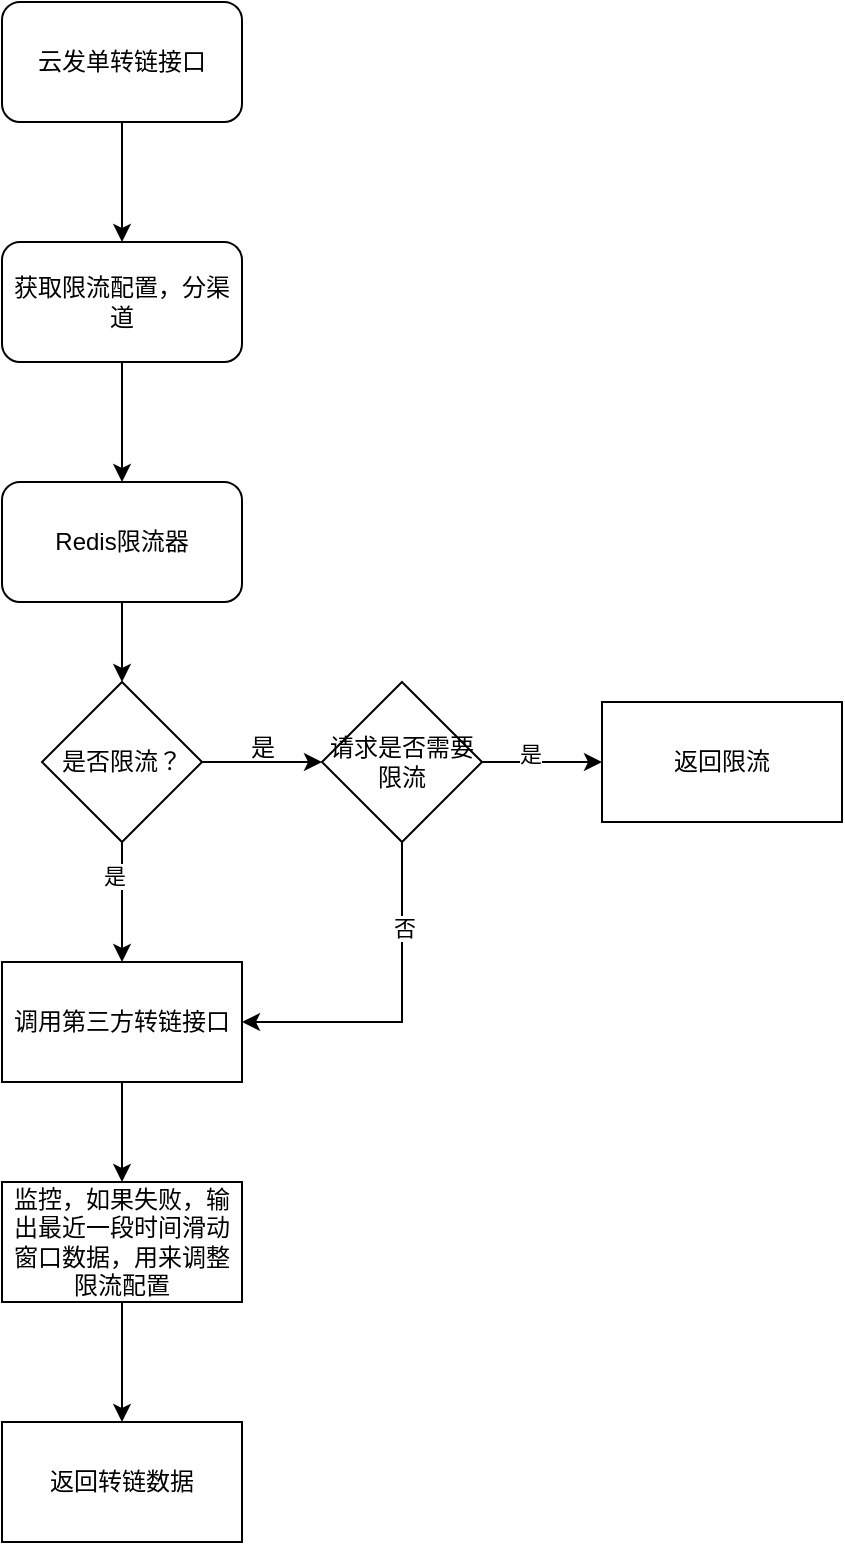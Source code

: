 <mxfile version="27.0.3">
  <diagram name="第 1 页" id="9EJP2KuG1XHF9_5zYFYH">
    <mxGraphModel dx="1344" dy="828" grid="1" gridSize="10" guides="1" tooltips="1" connect="1" arrows="1" fold="1" page="1" pageScale="1" pageWidth="827" pageHeight="1169" math="0" shadow="0">
      <root>
        <mxCell id="0" />
        <mxCell id="1" parent="0" />
        <mxCell id="q6jHyc1xz01H0Q7mAJ3v-3" style="edgeStyle=orthogonalEdgeStyle;rounded=0;orthogonalLoop=1;jettySize=auto;html=1;exitX=0.5;exitY=1;exitDx=0;exitDy=0;entryX=0.5;entryY=0;entryDx=0;entryDy=0;" edge="1" parent="1" source="q6jHyc1xz01H0Q7mAJ3v-1" target="q6jHyc1xz01H0Q7mAJ3v-2">
          <mxGeometry relative="1" as="geometry" />
        </mxCell>
        <mxCell id="q6jHyc1xz01H0Q7mAJ3v-1" value="云发单转链接口" style="rounded=1;whiteSpace=wrap;html=1;" vertex="1" parent="1">
          <mxGeometry x="340" y="140" width="120" height="60" as="geometry" />
        </mxCell>
        <mxCell id="q6jHyc1xz01H0Q7mAJ3v-5" style="edgeStyle=orthogonalEdgeStyle;rounded=0;orthogonalLoop=1;jettySize=auto;html=1;exitX=0.5;exitY=1;exitDx=0;exitDy=0;entryX=0.5;entryY=0;entryDx=0;entryDy=0;" edge="1" parent="1" source="q6jHyc1xz01H0Q7mAJ3v-2" target="q6jHyc1xz01H0Q7mAJ3v-4">
          <mxGeometry relative="1" as="geometry" />
        </mxCell>
        <mxCell id="q6jHyc1xz01H0Q7mAJ3v-2" value="获取限流配置，分渠道" style="rounded=1;whiteSpace=wrap;html=1;" vertex="1" parent="1">
          <mxGeometry x="340" y="260" width="120" height="60" as="geometry" />
        </mxCell>
        <mxCell id="q6jHyc1xz01H0Q7mAJ3v-7" style="edgeStyle=orthogonalEdgeStyle;rounded=0;orthogonalLoop=1;jettySize=auto;html=1;exitX=0.5;exitY=1;exitDx=0;exitDy=0;entryX=0.5;entryY=0;entryDx=0;entryDy=0;" edge="1" parent="1" source="q6jHyc1xz01H0Q7mAJ3v-4" target="q6jHyc1xz01H0Q7mAJ3v-6">
          <mxGeometry relative="1" as="geometry" />
        </mxCell>
        <mxCell id="q6jHyc1xz01H0Q7mAJ3v-4" value="Redis限流器" style="rounded=1;whiteSpace=wrap;html=1;" vertex="1" parent="1">
          <mxGeometry x="340" y="380" width="120" height="60" as="geometry" />
        </mxCell>
        <mxCell id="q6jHyc1xz01H0Q7mAJ3v-9" value="" style="edgeStyle=orthogonalEdgeStyle;rounded=0;orthogonalLoop=1;jettySize=auto;html=1;" edge="1" parent="1" source="q6jHyc1xz01H0Q7mAJ3v-6">
          <mxGeometry relative="1" as="geometry">
            <mxPoint x="500" y="520" as="targetPoint" />
          </mxGeometry>
        </mxCell>
        <mxCell id="q6jHyc1xz01H0Q7mAJ3v-11" value="" style="edgeStyle=orthogonalEdgeStyle;rounded=0;orthogonalLoop=1;jettySize=auto;html=1;" edge="1" parent="1" source="q6jHyc1xz01H0Q7mAJ3v-6" target="q6jHyc1xz01H0Q7mAJ3v-10">
          <mxGeometry relative="1" as="geometry" />
        </mxCell>
        <mxCell id="q6jHyc1xz01H0Q7mAJ3v-20" value="是" style="edgeLabel;html=1;align=center;verticalAlign=middle;resizable=0;points=[];" vertex="1" connectable="0" parent="q6jHyc1xz01H0Q7mAJ3v-11">
          <mxGeometry x="-0.454" y="-4" relative="1" as="geometry">
            <mxPoint as="offset" />
          </mxGeometry>
        </mxCell>
        <mxCell id="q6jHyc1xz01H0Q7mAJ3v-6" value="是否限流？" style="rhombus;whiteSpace=wrap;html=1;" vertex="1" parent="1">
          <mxGeometry x="360" y="480" width="80" height="80" as="geometry" />
        </mxCell>
        <mxCell id="q6jHyc1xz01H0Q7mAJ3v-13" value="" style="edgeStyle=orthogonalEdgeStyle;rounded=0;orthogonalLoop=1;jettySize=auto;html=1;" edge="1" parent="1" source="q6jHyc1xz01H0Q7mAJ3v-10" target="q6jHyc1xz01H0Q7mAJ3v-12">
          <mxGeometry relative="1" as="geometry" />
        </mxCell>
        <mxCell id="q6jHyc1xz01H0Q7mAJ3v-10" value="调用第三方转链接口" style="whiteSpace=wrap;html=1;" vertex="1" parent="1">
          <mxGeometry x="340" y="620" width="120" height="60" as="geometry" />
        </mxCell>
        <mxCell id="q6jHyc1xz01H0Q7mAJ3v-15" value="" style="edgeStyle=orthogonalEdgeStyle;rounded=0;orthogonalLoop=1;jettySize=auto;html=1;" edge="1" parent="1" source="q6jHyc1xz01H0Q7mAJ3v-12" target="q6jHyc1xz01H0Q7mAJ3v-14">
          <mxGeometry relative="1" as="geometry" />
        </mxCell>
        <mxCell id="q6jHyc1xz01H0Q7mAJ3v-12" value="监控，如果失败，输出最近一段时间滑动窗口数据，用来调整限流配置" style="whiteSpace=wrap;html=1;" vertex="1" parent="1">
          <mxGeometry x="340" y="730" width="120" height="60" as="geometry" />
        </mxCell>
        <mxCell id="q6jHyc1xz01H0Q7mAJ3v-14" value="返回转链数据" style="whiteSpace=wrap;html=1;" vertex="1" parent="1">
          <mxGeometry x="340" y="850" width="120" height="60" as="geometry" />
        </mxCell>
        <mxCell id="q6jHyc1xz01H0Q7mAJ3v-16" value="是" style="text;html=1;align=center;verticalAlign=middle;resizable=0;points=[];autosize=1;strokeColor=none;fillColor=none;" vertex="1" parent="1">
          <mxGeometry x="450" y="498" width="40" height="30" as="geometry" />
        </mxCell>
        <mxCell id="q6jHyc1xz01H0Q7mAJ3v-18" style="edgeStyle=orthogonalEdgeStyle;rounded=0;orthogonalLoop=1;jettySize=auto;html=1;exitX=0.5;exitY=1;exitDx=0;exitDy=0;entryX=1;entryY=0.5;entryDx=0;entryDy=0;" edge="1" parent="1" source="q6jHyc1xz01H0Q7mAJ3v-17" target="q6jHyc1xz01H0Q7mAJ3v-10">
          <mxGeometry relative="1" as="geometry" />
        </mxCell>
        <mxCell id="q6jHyc1xz01H0Q7mAJ3v-19" value="否" style="edgeLabel;html=1;align=center;verticalAlign=middle;resizable=0;points=[];" vertex="1" connectable="0" parent="q6jHyc1xz01H0Q7mAJ3v-18">
          <mxGeometry x="-0.501" y="1" relative="1" as="geometry">
            <mxPoint as="offset" />
          </mxGeometry>
        </mxCell>
        <mxCell id="q6jHyc1xz01H0Q7mAJ3v-22" value="" style="edgeStyle=orthogonalEdgeStyle;rounded=0;orthogonalLoop=1;jettySize=auto;html=1;" edge="1" parent="1" source="q6jHyc1xz01H0Q7mAJ3v-17" target="q6jHyc1xz01H0Q7mAJ3v-21">
          <mxGeometry relative="1" as="geometry" />
        </mxCell>
        <mxCell id="q6jHyc1xz01H0Q7mAJ3v-23" value="是" style="edgeLabel;html=1;align=center;verticalAlign=middle;resizable=0;points=[];" vertex="1" connectable="0" parent="q6jHyc1xz01H0Q7mAJ3v-22">
          <mxGeometry x="-0.212" y="4" relative="1" as="geometry">
            <mxPoint as="offset" />
          </mxGeometry>
        </mxCell>
        <mxCell id="q6jHyc1xz01H0Q7mAJ3v-17" value="请求是否需要限流" style="rhombus;whiteSpace=wrap;html=1;" vertex="1" parent="1">
          <mxGeometry x="500" y="480" width="80" height="80" as="geometry" />
        </mxCell>
        <mxCell id="q6jHyc1xz01H0Q7mAJ3v-21" value="返回限流" style="whiteSpace=wrap;html=1;" vertex="1" parent="1">
          <mxGeometry x="640" y="490" width="120" height="60" as="geometry" />
        </mxCell>
      </root>
    </mxGraphModel>
  </diagram>
</mxfile>
